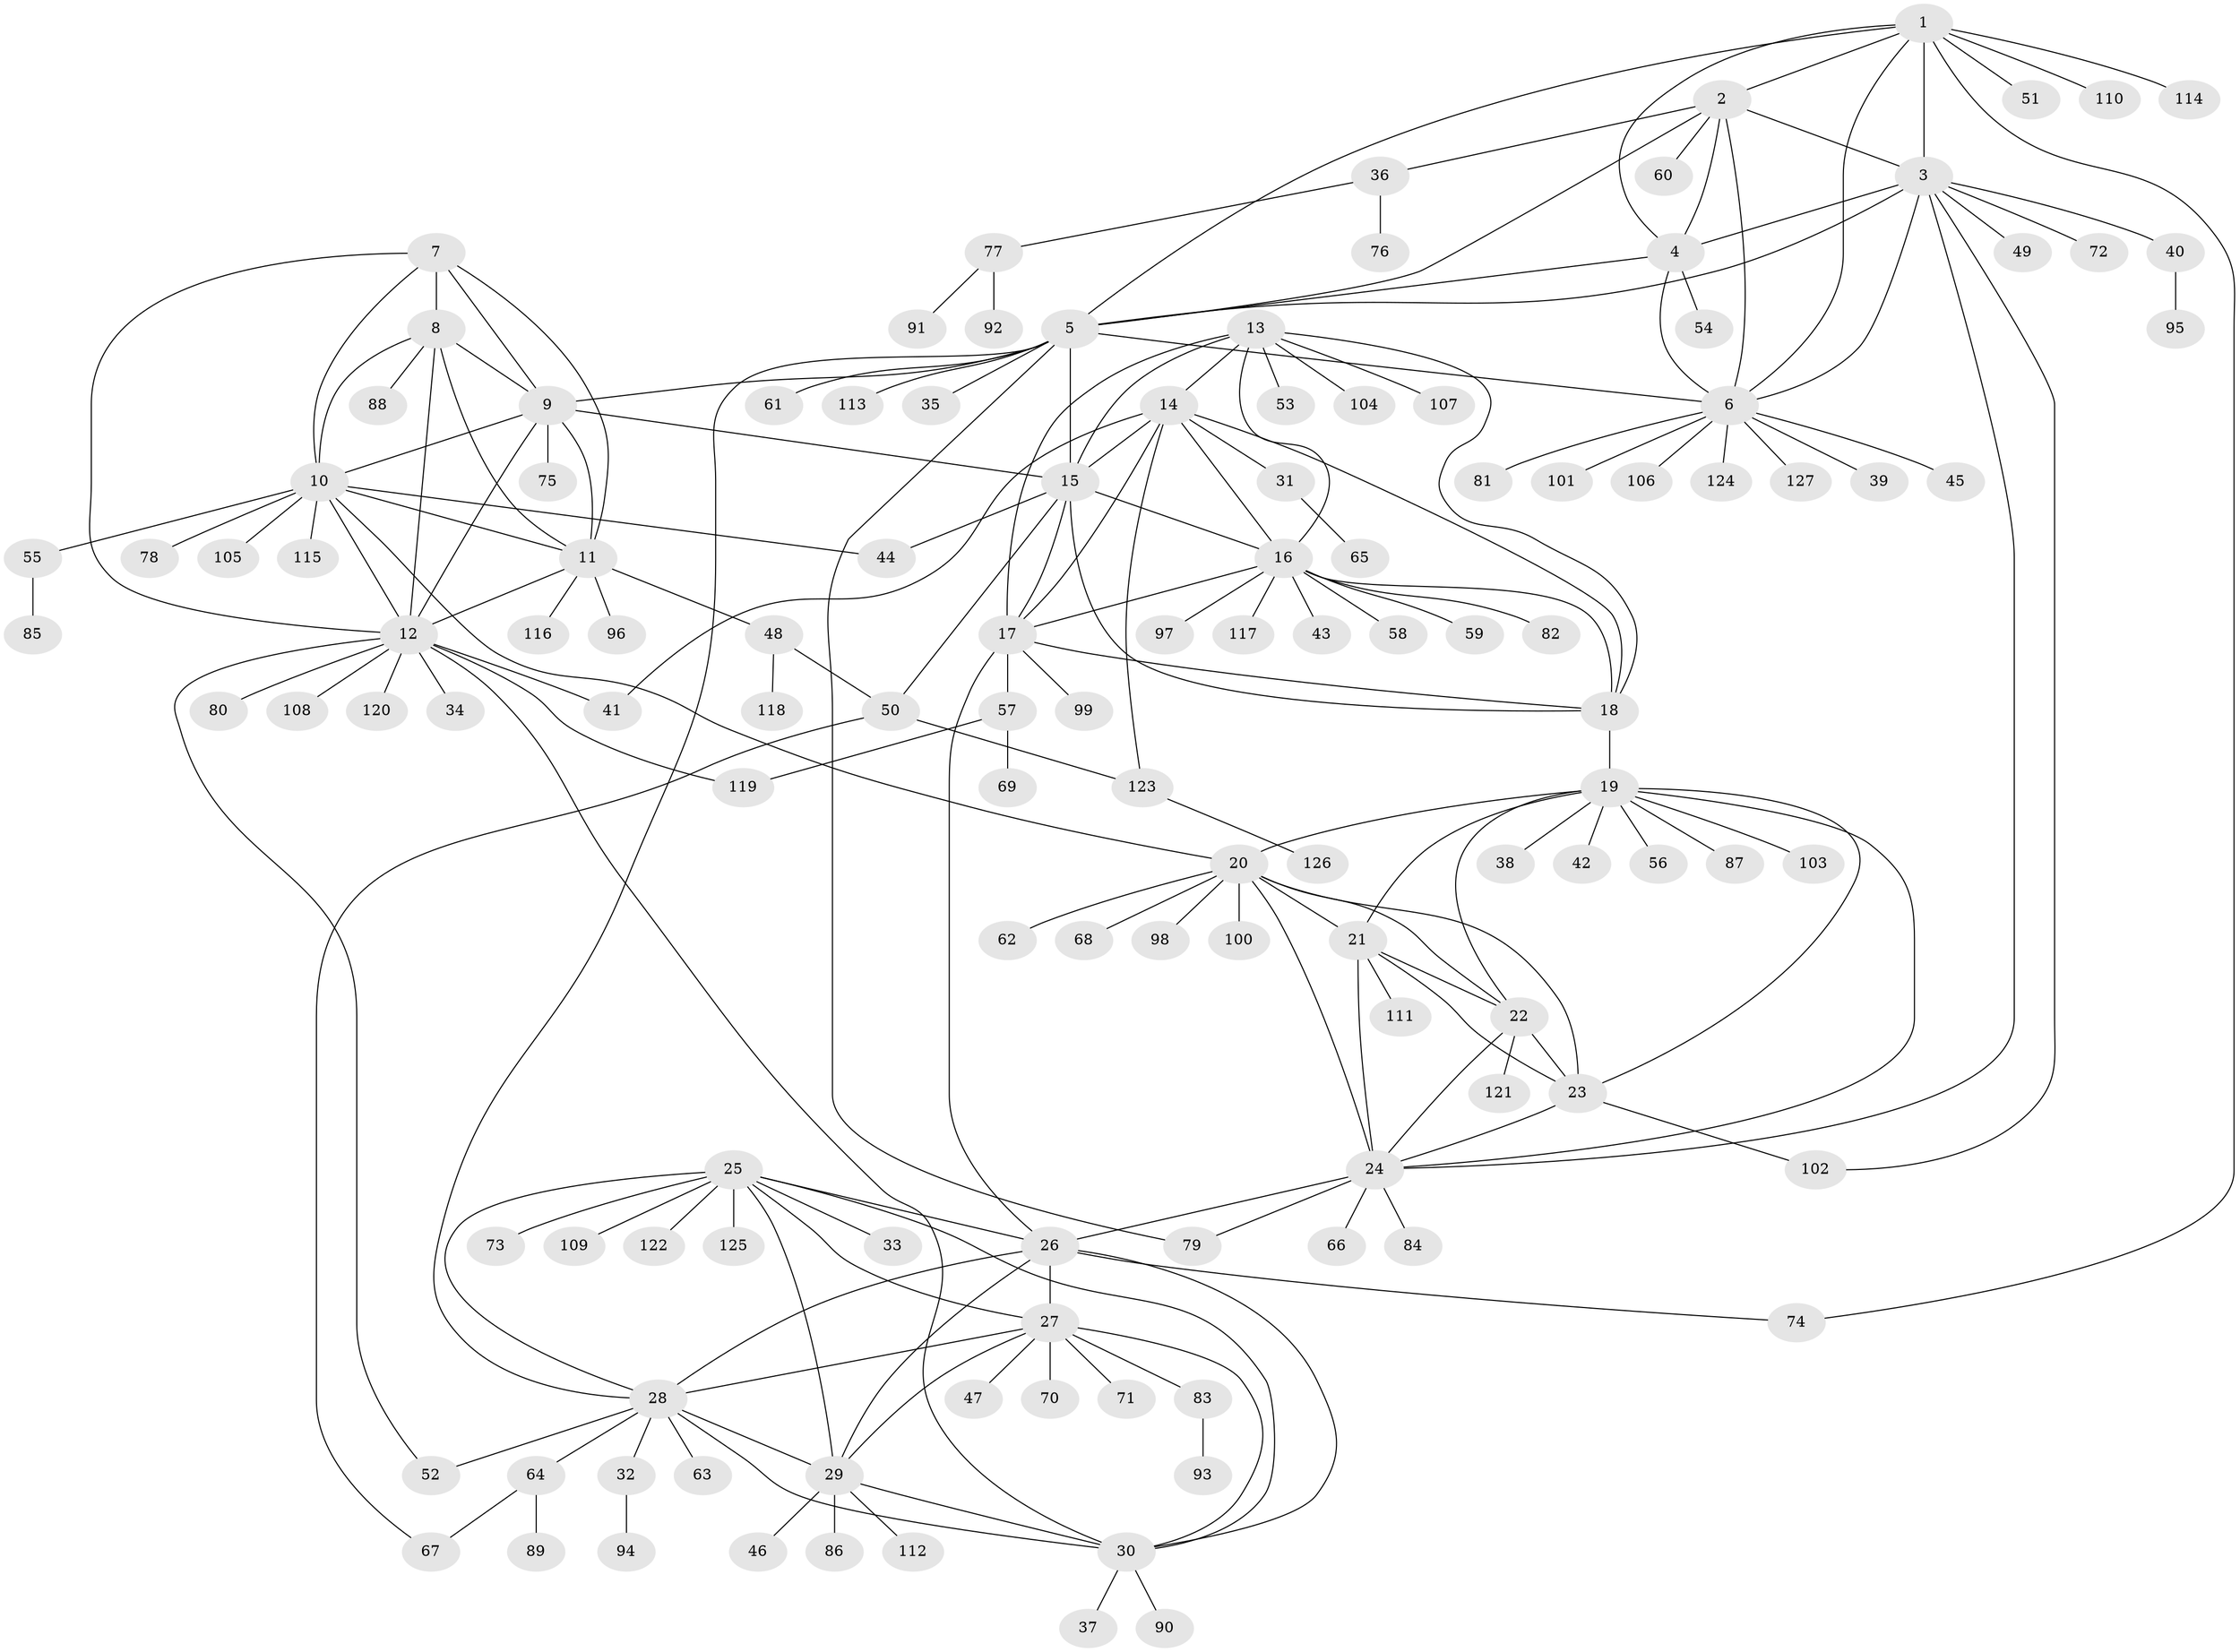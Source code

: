 // coarse degree distribution, {6: 0.11538461538461539, 8: 0.07692307692307693, 5: 0.09615384615384616, 10: 0.019230769230769232, 7: 0.07692307692307693, 11: 0.019230769230769232, 3: 0.057692307692307696, 4: 0.057692307692307696, 9: 0.019230769230769232, 1: 0.2692307692307692, 2: 0.19230769230769232}
// Generated by graph-tools (version 1.1) at 2025/52/03/04/25 22:52:29]
// undirected, 127 vertices, 192 edges
graph export_dot {
  node [color=gray90,style=filled];
  1;
  2;
  3;
  4;
  5;
  6;
  7;
  8;
  9;
  10;
  11;
  12;
  13;
  14;
  15;
  16;
  17;
  18;
  19;
  20;
  21;
  22;
  23;
  24;
  25;
  26;
  27;
  28;
  29;
  30;
  31;
  32;
  33;
  34;
  35;
  36;
  37;
  38;
  39;
  40;
  41;
  42;
  43;
  44;
  45;
  46;
  47;
  48;
  49;
  50;
  51;
  52;
  53;
  54;
  55;
  56;
  57;
  58;
  59;
  60;
  61;
  62;
  63;
  64;
  65;
  66;
  67;
  68;
  69;
  70;
  71;
  72;
  73;
  74;
  75;
  76;
  77;
  78;
  79;
  80;
  81;
  82;
  83;
  84;
  85;
  86;
  87;
  88;
  89;
  90;
  91;
  92;
  93;
  94;
  95;
  96;
  97;
  98;
  99;
  100;
  101;
  102;
  103;
  104;
  105;
  106;
  107;
  108;
  109;
  110;
  111;
  112;
  113;
  114;
  115;
  116;
  117;
  118;
  119;
  120;
  121;
  122;
  123;
  124;
  125;
  126;
  127;
  1 -- 2;
  1 -- 3;
  1 -- 4;
  1 -- 5;
  1 -- 6;
  1 -- 51;
  1 -- 74;
  1 -- 110;
  1 -- 114;
  2 -- 3;
  2 -- 4;
  2 -- 5;
  2 -- 6;
  2 -- 36;
  2 -- 60;
  3 -- 4;
  3 -- 5;
  3 -- 6;
  3 -- 24;
  3 -- 40;
  3 -- 49;
  3 -- 72;
  3 -- 102;
  4 -- 5;
  4 -- 6;
  4 -- 54;
  5 -- 6;
  5 -- 9;
  5 -- 15;
  5 -- 28;
  5 -- 35;
  5 -- 61;
  5 -- 79;
  5 -- 113;
  6 -- 39;
  6 -- 45;
  6 -- 81;
  6 -- 101;
  6 -- 106;
  6 -- 124;
  6 -- 127;
  7 -- 8;
  7 -- 9;
  7 -- 10;
  7 -- 11;
  7 -- 12;
  8 -- 9;
  8 -- 10;
  8 -- 11;
  8 -- 12;
  8 -- 88;
  9 -- 10;
  9 -- 11;
  9 -- 12;
  9 -- 15;
  9 -- 75;
  10 -- 11;
  10 -- 12;
  10 -- 20;
  10 -- 44;
  10 -- 55;
  10 -- 78;
  10 -- 105;
  10 -- 115;
  11 -- 12;
  11 -- 48;
  11 -- 96;
  11 -- 116;
  12 -- 30;
  12 -- 34;
  12 -- 41;
  12 -- 52;
  12 -- 80;
  12 -- 108;
  12 -- 119;
  12 -- 120;
  13 -- 14;
  13 -- 15;
  13 -- 16;
  13 -- 17;
  13 -- 18;
  13 -- 53;
  13 -- 104;
  13 -- 107;
  14 -- 15;
  14 -- 16;
  14 -- 17;
  14 -- 18;
  14 -- 31;
  14 -- 41;
  14 -- 123;
  15 -- 16;
  15 -- 17;
  15 -- 18;
  15 -- 44;
  15 -- 50;
  16 -- 17;
  16 -- 18;
  16 -- 43;
  16 -- 58;
  16 -- 59;
  16 -- 82;
  16 -- 97;
  16 -- 117;
  17 -- 18;
  17 -- 26;
  17 -- 57;
  17 -- 99;
  18 -- 19;
  19 -- 20;
  19 -- 21;
  19 -- 22;
  19 -- 23;
  19 -- 24;
  19 -- 38;
  19 -- 42;
  19 -- 56;
  19 -- 87;
  19 -- 103;
  20 -- 21;
  20 -- 22;
  20 -- 23;
  20 -- 24;
  20 -- 62;
  20 -- 68;
  20 -- 98;
  20 -- 100;
  21 -- 22;
  21 -- 23;
  21 -- 24;
  21 -- 111;
  22 -- 23;
  22 -- 24;
  22 -- 121;
  23 -- 24;
  23 -- 102;
  24 -- 26;
  24 -- 66;
  24 -- 79;
  24 -- 84;
  25 -- 26;
  25 -- 27;
  25 -- 28;
  25 -- 29;
  25 -- 30;
  25 -- 33;
  25 -- 73;
  25 -- 109;
  25 -- 122;
  25 -- 125;
  26 -- 27;
  26 -- 28;
  26 -- 29;
  26 -- 30;
  26 -- 74;
  27 -- 28;
  27 -- 29;
  27 -- 30;
  27 -- 47;
  27 -- 70;
  27 -- 71;
  27 -- 83;
  28 -- 29;
  28 -- 30;
  28 -- 32;
  28 -- 52;
  28 -- 63;
  28 -- 64;
  29 -- 30;
  29 -- 46;
  29 -- 86;
  29 -- 112;
  30 -- 37;
  30 -- 90;
  31 -- 65;
  32 -- 94;
  36 -- 76;
  36 -- 77;
  40 -- 95;
  48 -- 50;
  48 -- 118;
  50 -- 67;
  50 -- 123;
  55 -- 85;
  57 -- 69;
  57 -- 119;
  64 -- 67;
  64 -- 89;
  77 -- 91;
  77 -- 92;
  83 -- 93;
  123 -- 126;
}
